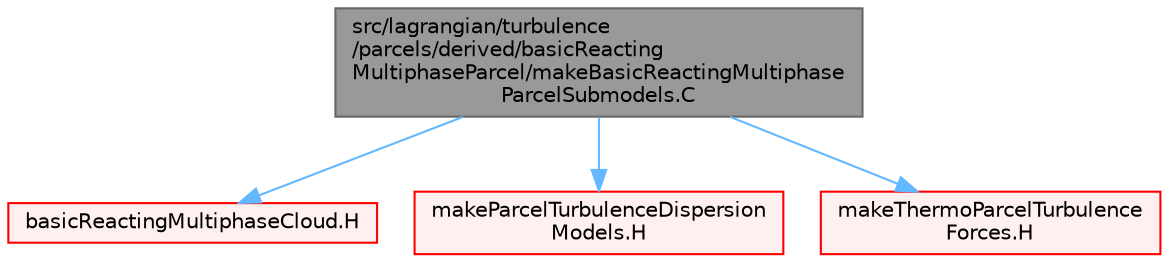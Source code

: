 digraph "src/lagrangian/turbulence/parcels/derived/basicReactingMultiphaseParcel/makeBasicReactingMultiphaseParcelSubmodels.C"
{
 // LATEX_PDF_SIZE
  bgcolor="transparent";
  edge [fontname=Helvetica,fontsize=10,labelfontname=Helvetica,labelfontsize=10];
  node [fontname=Helvetica,fontsize=10,shape=box,height=0.2,width=0.4];
  Node1 [id="Node000001",label="src/lagrangian/turbulence\l/parcels/derived/basicReacting\lMultiphaseParcel/makeBasicReactingMultiphase\lParcelSubmodels.C",height=0.2,width=0.4,color="gray40", fillcolor="grey60", style="filled", fontcolor="black",tooltip=" "];
  Node1 -> Node2 [id="edge1_Node000001_Node000002",color="steelblue1",style="solid",tooltip=" "];
  Node2 [id="Node000002",label="basicReactingMultiphaseCloud.H",height=0.2,width=0.4,color="red", fillcolor="#FFF0F0", style="filled",URL="$basicReactingMultiphaseCloud_8H.html",tooltip=" "];
  Node1 -> Node554 [id="edge2_Node000001_Node000554",color="steelblue1",style="solid",tooltip=" "];
  Node554 [id="Node000554",label="makeParcelTurbulenceDispersion\lModels.H",height=0.2,width=0.4,color="red", fillcolor="#FFF0F0", style="filled",URL="$makeParcelTurbulenceDispersionModels_8H.html",tooltip=" "];
  Node1 -> Node559 [id="edge3_Node000001_Node000559",color="steelblue1",style="solid",tooltip=" "];
  Node559 [id="Node000559",label="makeThermoParcelTurbulence\lForces.H",height=0.2,width=0.4,color="red", fillcolor="#FFF0F0", style="filled",URL="$makeThermoParcelTurbulenceForces_8H.html",tooltip=" "];
}
